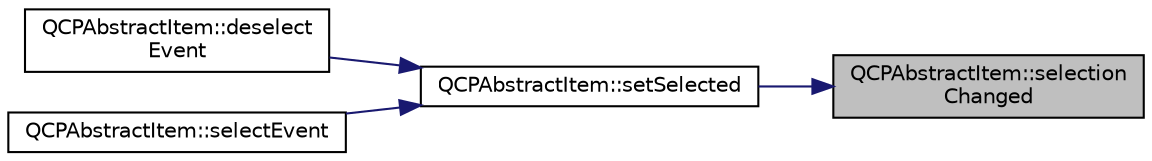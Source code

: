digraph "QCPAbstractItem::selectionChanged"
{
 // LATEX_PDF_SIZE
  edge [fontname="Helvetica",fontsize="10",labelfontname="Helvetica",labelfontsize="10"];
  node [fontname="Helvetica",fontsize="10",shape=record];
  rankdir="RL";
  Node1 [label="QCPAbstractItem::selection\lChanged",height=0.2,width=0.4,color="black", fillcolor="grey75", style="filled", fontcolor="black",tooltip=" "];
  Node1 -> Node2 [dir="back",color="midnightblue",fontsize="10",style="solid",fontname="Helvetica"];
  Node2 [label="QCPAbstractItem::setSelected",height=0.2,width=0.4,color="black", fillcolor="white", style="filled",URL="$classQCPAbstractItem.html#a203de94ad586cc44d16c9565f49d3378",tooltip=" "];
  Node2 -> Node3 [dir="back",color="midnightblue",fontsize="10",style="solid",fontname="Helvetica"];
  Node3 [label="QCPAbstractItem::deselect\lEvent",height=0.2,width=0.4,color="black", fillcolor="white", style="filled",URL="$classQCPAbstractItem.html#af9093798cb07a861dcc73f93ca16c0c1",tooltip=" "];
  Node2 -> Node4 [dir="back",color="midnightblue",fontsize="10",style="solid",fontname="Helvetica"];
  Node4 [label="QCPAbstractItem::selectEvent",height=0.2,width=0.4,color="black", fillcolor="white", style="filled",URL="$classQCPAbstractItem.html#aa4b969c58797f39c9c0b6c07c7869d17",tooltip=" "];
}
